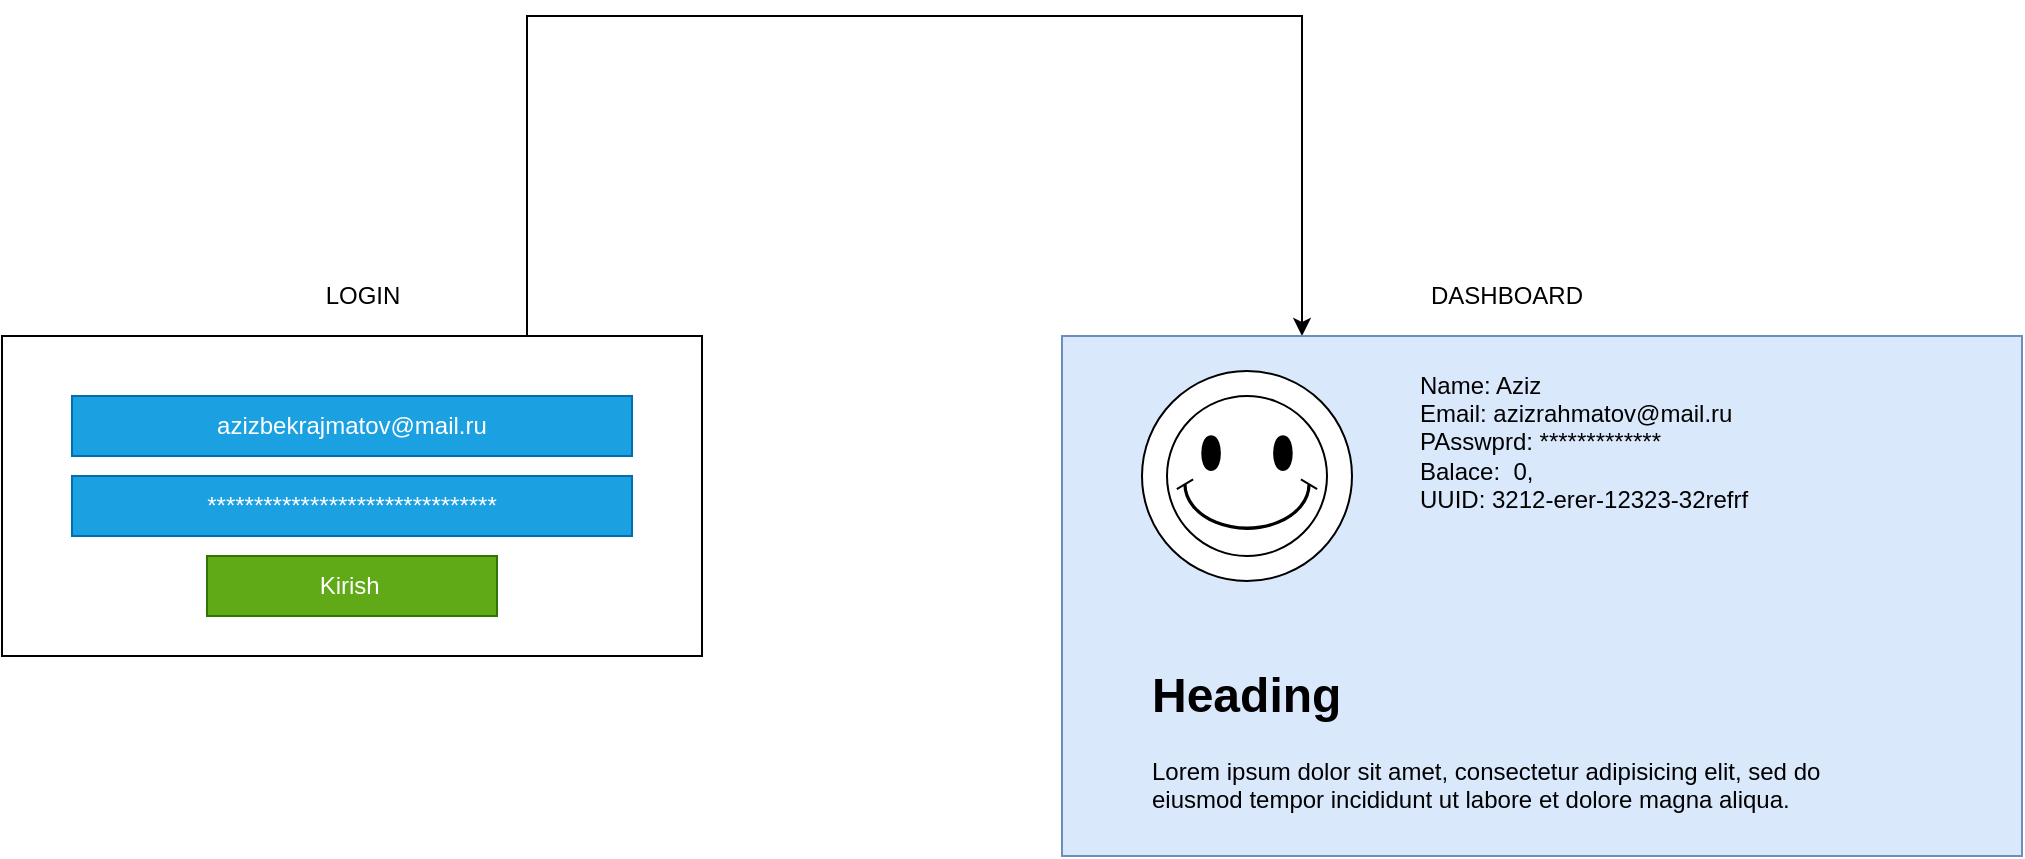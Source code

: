 <mxfile version="13.9.9" type="device"><diagram id="T7tYixbHkeQ6cUR7j0sv" name="Страница 1"><mxGraphModel dx="1038" dy="1768" grid="1" gridSize="10" guides="1" tooltips="1" connect="1" arrows="1" fold="1" page="1" pageScale="1" pageWidth="827" pageHeight="1169" math="0" shadow="0"><root><mxCell id="0"/><mxCell id="1" parent="0"/><mxCell id="7b4-XmCuh4YrbVdQDRfM-13" style="edgeStyle=orthogonalEdgeStyle;rounded=0;orthogonalLoop=1;jettySize=auto;html=1;exitX=0.75;exitY=0;exitDx=0;exitDy=0;entryX=0.25;entryY=0;entryDx=0;entryDy=0;" edge="1" parent="1" source="7b4-XmCuh4YrbVdQDRfM-1" target="7b4-XmCuh4YrbVdQDRfM-5"><mxGeometry relative="1" as="geometry"><Array as="points"><mxPoint x="382" y="-40"/><mxPoint x="770" y="-40"/></Array></mxGeometry></mxCell><mxCell id="7b4-XmCuh4YrbVdQDRfM-1" value="" style="rounded=0;whiteSpace=wrap;html=1;" vertex="1" parent="1"><mxGeometry x="120" y="120" width="350" height="160" as="geometry"/></mxCell><mxCell id="7b4-XmCuh4YrbVdQDRfM-2" value="azizbekrajmatov@mail.ru" style="rounded=0;whiteSpace=wrap;html=1;fillColor=#1ba1e2;strokeColor=#006EAF;fontColor=#ffffff;" vertex="1" parent="1"><mxGeometry x="155" y="150" width="280" height="30" as="geometry"/></mxCell><mxCell id="7b4-XmCuh4YrbVdQDRfM-3" value="*******************************" style="rounded=0;whiteSpace=wrap;html=1;fillColor=#1ba1e2;strokeColor=#006EAF;fontColor=#ffffff;" vertex="1" parent="1"><mxGeometry x="155" y="190" width="280" height="30" as="geometry"/></mxCell><mxCell id="7b4-XmCuh4YrbVdQDRfM-4" value="Kirish&amp;nbsp;" style="rounded=0;whiteSpace=wrap;html=1;fillColor=#60a917;strokeColor=#2D7600;fontColor=#ffffff;" vertex="1" parent="1"><mxGeometry x="222.5" y="230" width="145" height="30" as="geometry"/></mxCell><mxCell id="7b4-XmCuh4YrbVdQDRfM-5" value="" style="rounded=0;whiteSpace=wrap;html=1;fillColor=#dae8fc;strokeColor=#6c8ebf;" vertex="1" parent="1"><mxGeometry x="650" y="120" width="480" height="260" as="geometry"/></mxCell><mxCell id="7b4-XmCuh4YrbVdQDRfM-6" value="LOGIN" style="text;html=1;align=center;verticalAlign=middle;resizable=0;points=[];autosize=1;" vertex="1" parent="1"><mxGeometry x="275" y="90" width="50" height="20" as="geometry"/></mxCell><mxCell id="7b4-XmCuh4YrbVdQDRfM-7" value="DASHBOARD" style="text;html=1;align=center;verticalAlign=middle;resizable=0;points=[];autosize=1;" vertex="1" parent="1"><mxGeometry x="827" y="90" width="90" height="20" as="geometry"/></mxCell><mxCell id="7b4-XmCuh4YrbVdQDRfM-8" value="&lt;h1&gt;Heading&lt;/h1&gt;&lt;p&gt;Lorem ipsum dolor sit amet, consectetur adipisicing elit, sed do eiusmod tempor incididunt ut labore et dolore magna aliqua.&lt;/p&gt;" style="text;html=1;strokeColor=none;fillColor=none;spacing=5;spacingTop=-20;whiteSpace=wrap;overflow=hidden;rounded=0;" vertex="1" parent="1"><mxGeometry x="690" y="280" width="360" height="90" as="geometry"/></mxCell><mxCell id="7b4-XmCuh4YrbVdQDRfM-9" value="" style="ellipse;whiteSpace=wrap;html=1;aspect=fixed;" vertex="1" parent="1"><mxGeometry x="690" y="137.5" width="105" height="105" as="geometry"/></mxCell><mxCell id="7b4-XmCuh4YrbVdQDRfM-11" value="" style="verticalLabelPosition=bottom;verticalAlign=top;html=1;shape=mxgraph.basic.smiley" vertex="1" parent="1"><mxGeometry x="702.5" y="150" width="80" height="80" as="geometry"/></mxCell><mxCell id="7b4-XmCuh4YrbVdQDRfM-12" value="Name: Aziz&lt;br&gt;Email: azizrahmatov@mail.ru&lt;br&gt;PAsswprd: *************&lt;br&gt;Balace:&amp;nbsp; 0,&lt;br&gt;UUID: 3212-erer-12323-32refrf" style="text;html=1;align=left;verticalAlign=middle;resizable=0;points=[];autosize=1;" vertex="1" parent="1"><mxGeometry x="827" y="137.5" width="180" height="70" as="geometry"/></mxCell></root></mxGraphModel></diagram></mxfile>